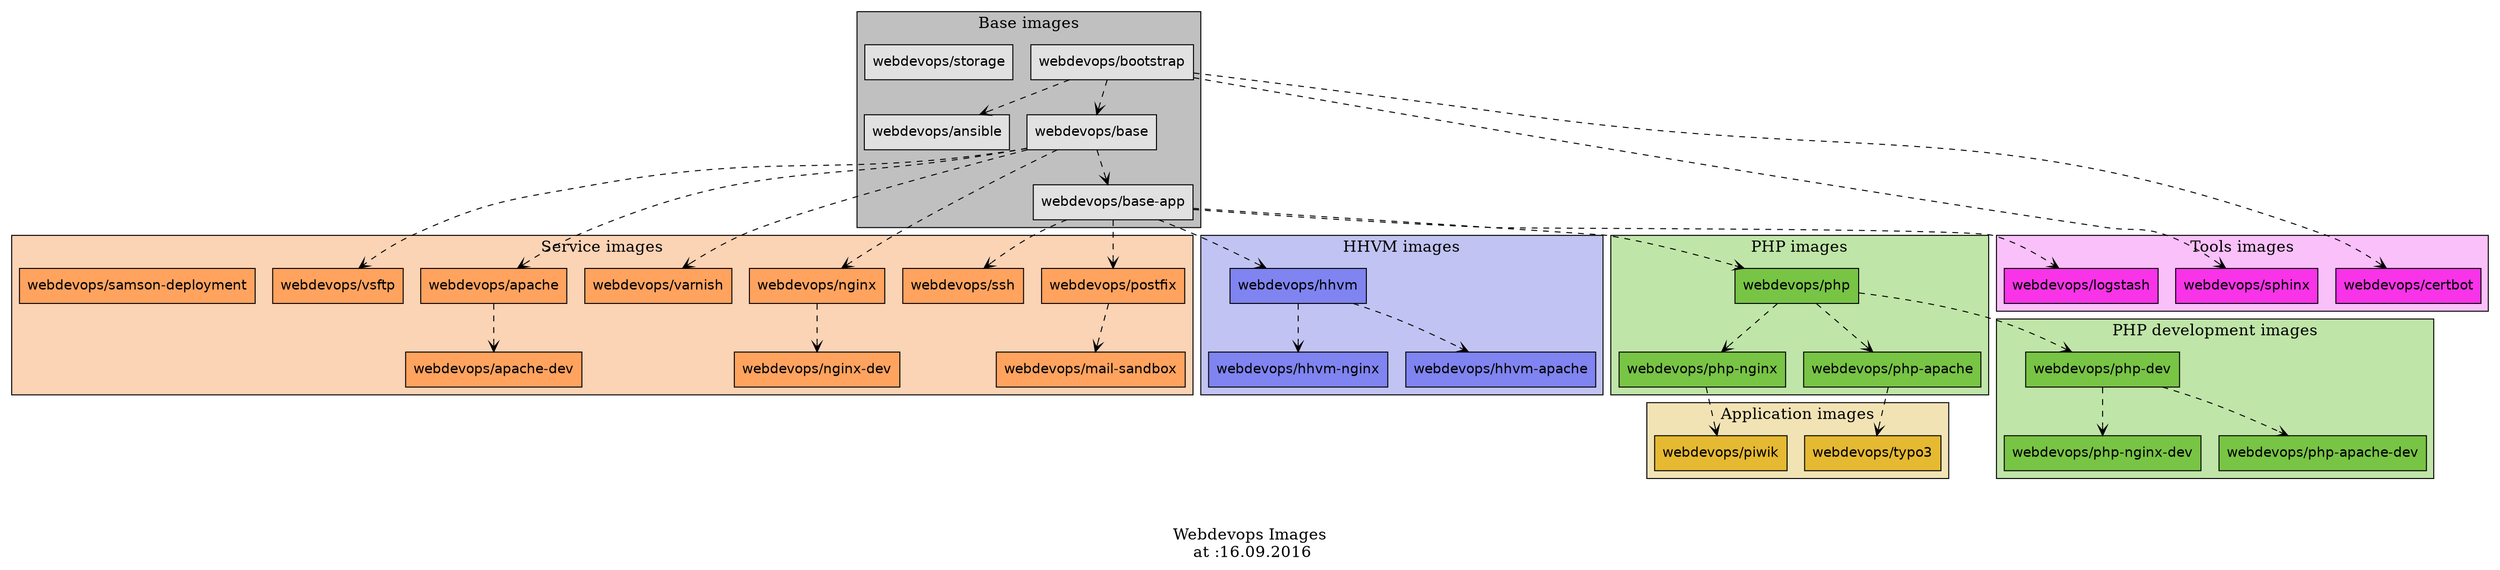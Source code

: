 digraph webdevops {
	graph [bgcolor=white fontcolor=black fontsize=16 rankdir=TP]
	node [color=white fillcolor="#E1E1E1" fontcolor=black fontname=Helvetica shape=box style=filled]
	edge [arrowhead=open color=black fontcolor=white fontname=Courier fontsize=12 style=dashed]
	label = "\n\nWebdevops Images\n at :16.09.2016"
		subgraph cluster_php {
			graph [fillcolor="#c0e5a8" style=filled]
			node [color=black fillcolor="#78c445" fontcolor=black fontname=Helvetica shape=box style=filled]
			label = "PHP images"
					"webdevops/php" -> "webdevops/php-nginx"
				"webdevops/php"
					"webdevops/php" -> "webdevops/php-apache"
		}
		subgraph cluster_service {
			graph [fillcolor="#fbd3b5" style=filled]
			node [color=black fillcolor="#ffa35f" fontcolor=black fontname=Helvetica shape=box style=filled]
			label = "Service images"
				"webdevops/varnish"
				"webdevops/nginx"
					"webdevops/nginx" -> "webdevops/nginx-dev"
				"webdevops/ssh"
					"webdevops/postfix" -> "webdevops/mail-sandbox"
				"webdevops/vsftp"
				"webdevops/apache"
				"webdevops/samson-deployment"
					"webdevops/apache" -> "webdevops/apache-dev"
				"webdevops/postfix"
		}
		subgraph cluster_application {
			graph [fillcolor="#f2e3b5" style=filled]
			node [color=black fillcolor="#e5b931" fontcolor=black fontname=Helvetica shape=box style=filled]
			label = "Application images"
				"webdevops/typo3"
				"webdevops/piwik"
		}
		subgraph cluster_common {
			graph [fillcolor=gray style=filled]
			node [color=black fillcolor="#e1e1e1" fontcolor=black fontname=Helvetica shape=box style=filled]
			label = "Base images"
					"webdevops/bootstrap" -> "webdevops/ansible"
				"webdevops/storage"
					"webdevops/base" -> "webdevops/base-app"
				"webdevops/bootstrap"
					"webdevops/bootstrap" -> "webdevops/base"
		}
		subgraph cluster_hhvm {
			graph [fillcolor="#c1c3f2" style=filled]
			node [color=black fillcolor="#7f84f1" fontcolor=black fontname=Helvetica shape=box style=filled]
			label = "HHVM images"
					"webdevops/hhvm" -> "webdevops/hhvm-nginx"
					"webdevops/hhvm" -> "webdevops/hhvm-apache"
				"webdevops/hhvm"
		}
		subgraph cluster_tools {
			graph [fillcolor="#fac0fa" style=filled]
			node [color=black fillcolor="#f833e8" fontcolor=black fontname=Helvetica shape=box style=filled]
			label = "Tools images"
				"webdevops/sphinx"
				"webdevops/logstash"
				"webdevops/certbot"
		}
		subgraph "cluster_php-dev" {
			graph [fillcolor="#c0e5a8" style=filled]
			node [color=black fillcolor="#78c445" fontcolor=black fontname=Helvetica shape=box style=filled]
			label = "PHP development images"
					"webdevops/php-dev" -> "webdevops/php-nginx-dev"
					"webdevops/php-dev" -> "webdevops/php-apache-dev"
				"webdevops/php-dev"
		}
			"webdevops/base-app" -> "webdevops/php"
			"webdevops/base-app" -> "webdevops/logstash"
			"webdevops/php-apache" -> "webdevops/typo3"
			"webdevops/base-app" -> "webdevops/ssh"
			"webdevops/base-app" -> "webdevops/postfix"
			"webdevops/base" -> "webdevops/apache"
			"webdevops/base" -> "webdevops/nginx"
			"webdevops/base" -> "webdevops/vsftp"
			"webdevops/base-app" -> "webdevops/hhvm"
			"webdevops/bootstrap" -> "webdevops/sphinx"
			"webdevops/php-nginx" -> "webdevops/piwik"
			"webdevops/base" -> "webdevops/varnish"
			"webdevops/php" -> "webdevops/php-dev"
			"webdevops/bootstrap" -> "webdevops/certbot"
}